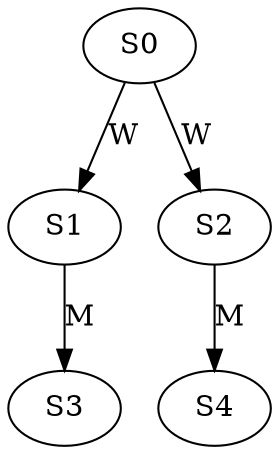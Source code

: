 strict digraph  {
	S0 -> S1 [ label = W ];
	S0 -> S2 [ label = W ];
	S1 -> S3 [ label = M ];
	S2 -> S4 [ label = M ];
}
